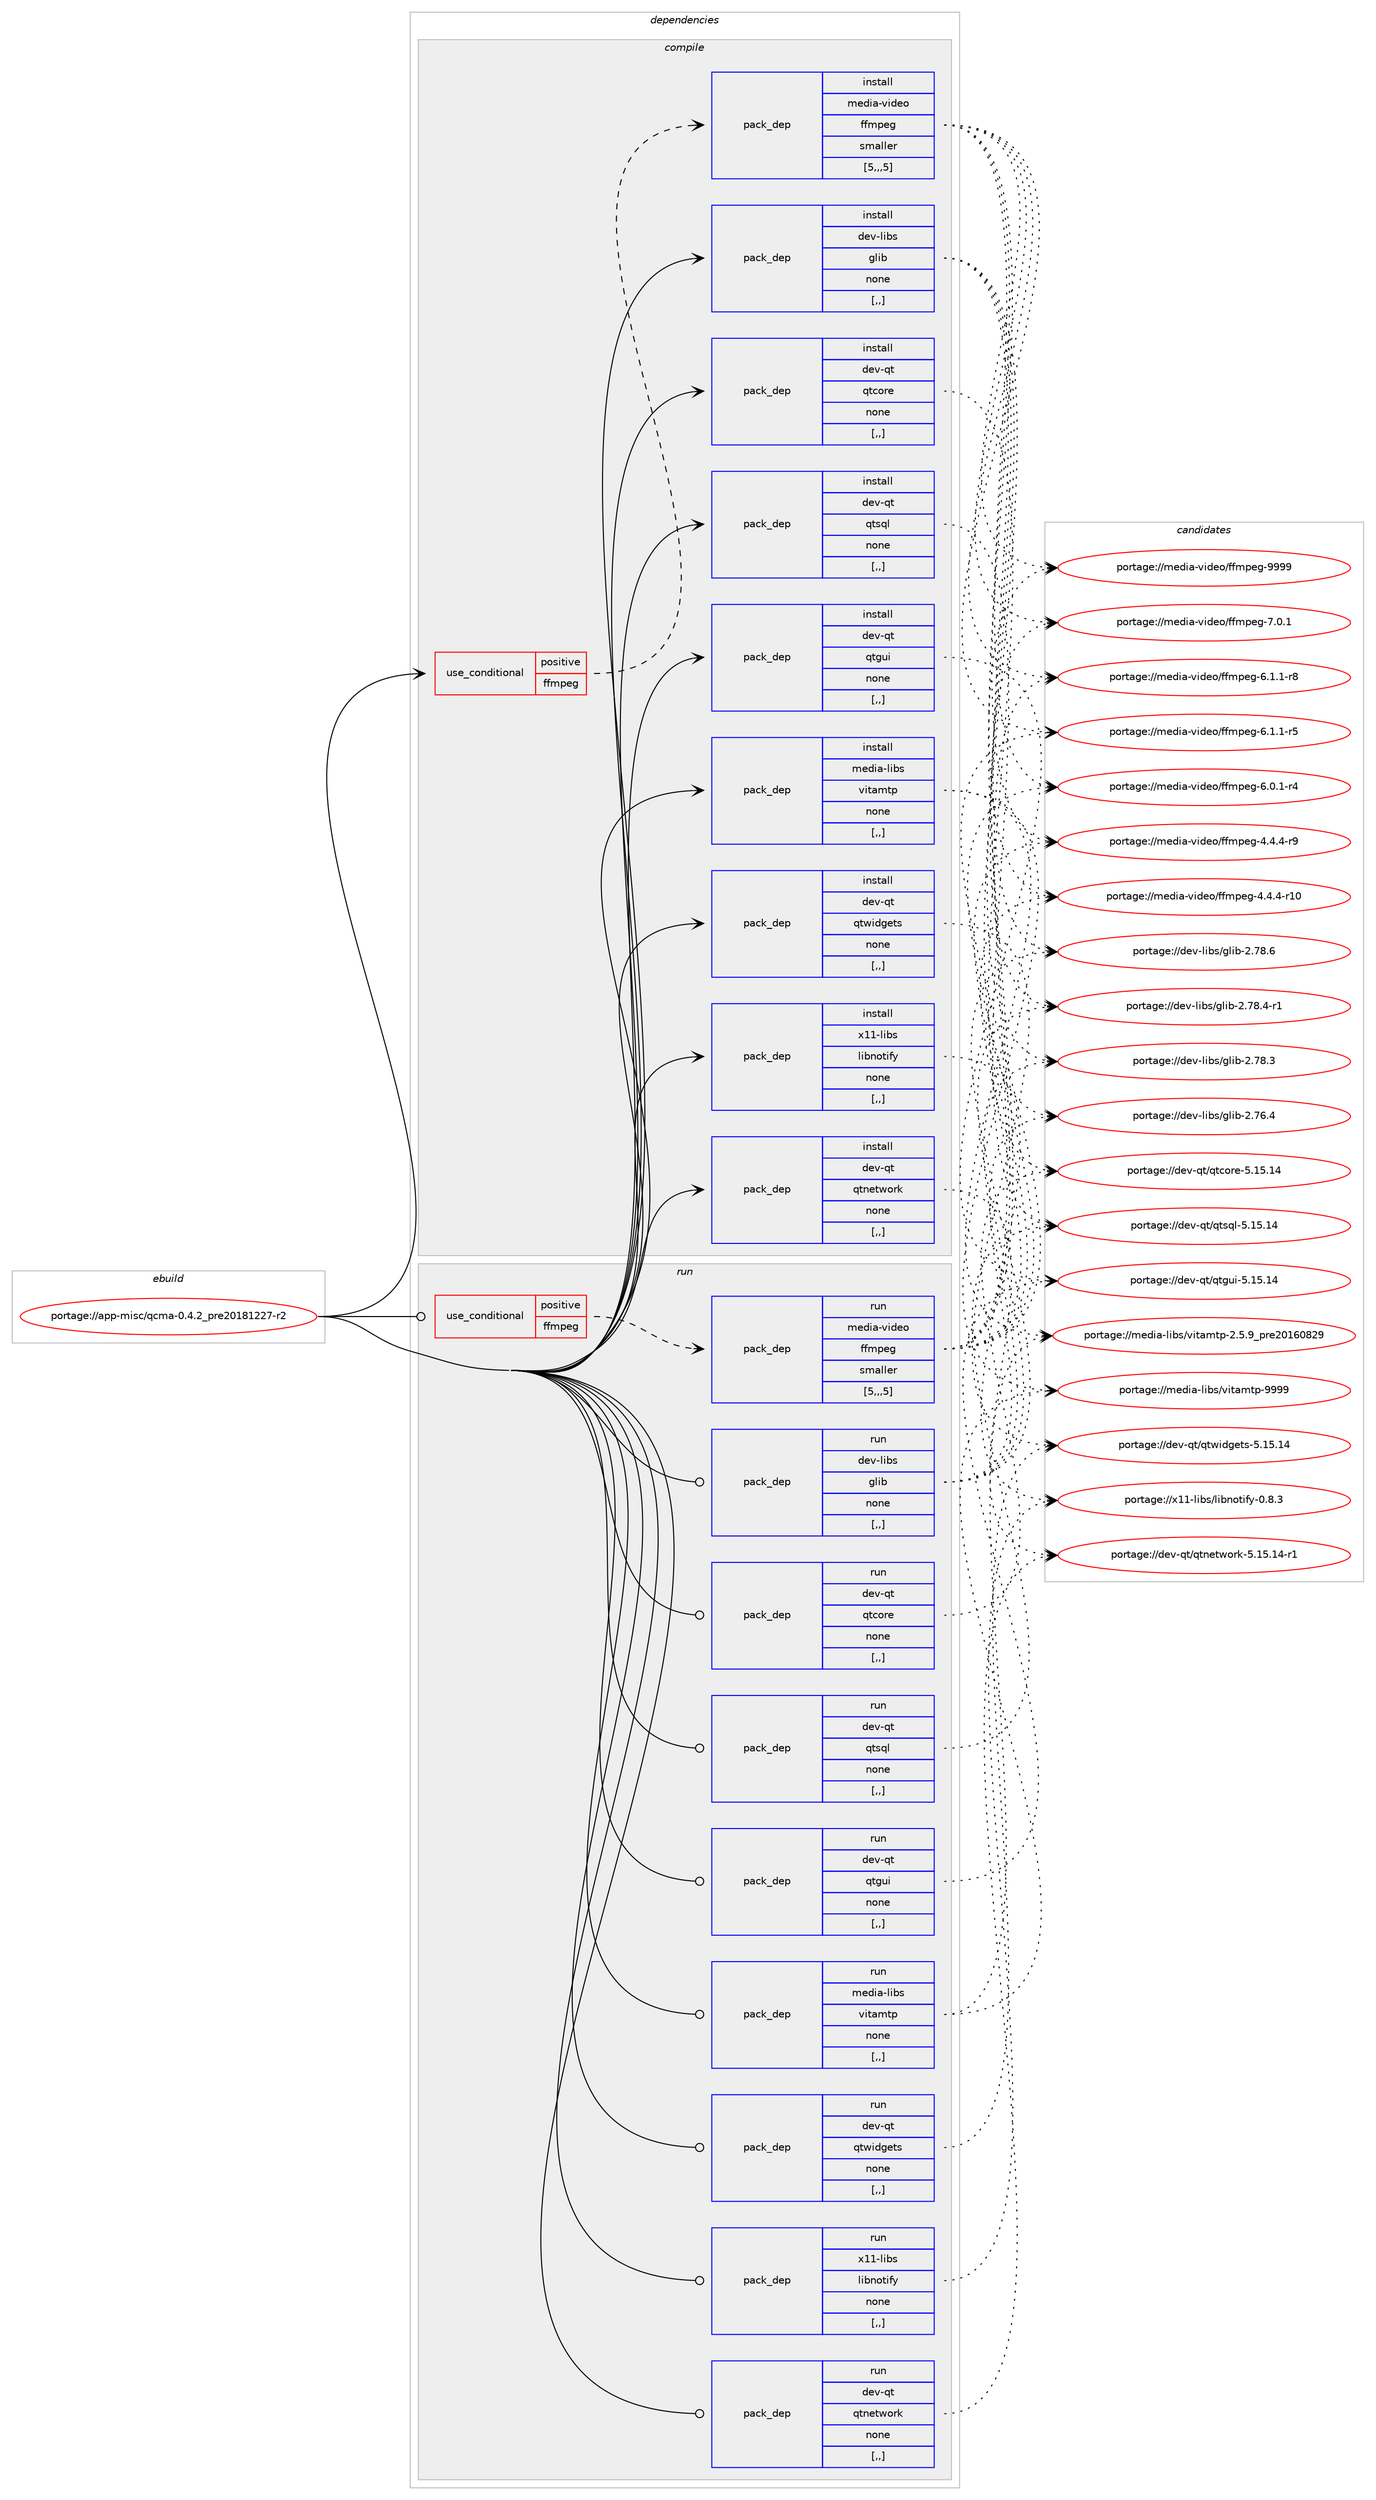 digraph prolog {

# *************
# Graph options
# *************

newrank=true;
concentrate=true;
compound=true;
graph [rankdir=LR,fontname=Helvetica,fontsize=10,ranksep=1.5];#, ranksep=2.5, nodesep=0.2];
edge  [arrowhead=vee];
node  [fontname=Helvetica,fontsize=10];

# **********
# The ebuild
# **********

subgraph cluster_leftcol {
color=gray;
label=<<i>ebuild</i>>;
id [label="portage://app-misc/qcma-0.4.2_pre20181227-r2", color=red, width=4, href="../app-misc/qcma-0.4.2_pre20181227-r2.svg"];
}

# ****************
# The dependencies
# ****************

subgraph cluster_midcol {
color=gray;
label=<<i>dependencies</i>>;
subgraph cluster_compile {
fillcolor="#eeeeee";
style=filled;
label=<<i>compile</i>>;
subgraph cond12588 {
dependency43403 [label=<<TABLE BORDER="0" CELLBORDER="1" CELLSPACING="0" CELLPADDING="4"><TR><TD ROWSPAN="3" CELLPADDING="10">use_conditional</TD></TR><TR><TD>positive</TD></TR><TR><TD>ffmpeg</TD></TR></TABLE>>, shape=none, color=red];
subgraph pack30414 {
dependency43404 [label=<<TABLE BORDER="0" CELLBORDER="1" CELLSPACING="0" CELLPADDING="4" WIDTH="220"><TR><TD ROWSPAN="6" CELLPADDING="30">pack_dep</TD></TR><TR><TD WIDTH="110">install</TD></TR><TR><TD>media-video</TD></TR><TR><TD>ffmpeg</TD></TR><TR><TD>smaller</TD></TR><TR><TD>[5,,,5]</TD></TR></TABLE>>, shape=none, color=blue];
}
dependency43403:e -> dependency43404:w [weight=20,style="dashed",arrowhead="vee"];
}
id:e -> dependency43403:w [weight=20,style="solid",arrowhead="vee"];
subgraph pack30415 {
dependency43405 [label=<<TABLE BORDER="0" CELLBORDER="1" CELLSPACING="0" CELLPADDING="4" WIDTH="220"><TR><TD ROWSPAN="6" CELLPADDING="30">pack_dep</TD></TR><TR><TD WIDTH="110">install</TD></TR><TR><TD>dev-libs</TD></TR><TR><TD>glib</TD></TR><TR><TD>none</TD></TR><TR><TD>[,,]</TD></TR></TABLE>>, shape=none, color=blue];
}
id:e -> dependency43405:w [weight=20,style="solid",arrowhead="vee"];
subgraph pack30416 {
dependency43406 [label=<<TABLE BORDER="0" CELLBORDER="1" CELLSPACING="0" CELLPADDING="4" WIDTH="220"><TR><TD ROWSPAN="6" CELLPADDING="30">pack_dep</TD></TR><TR><TD WIDTH="110">install</TD></TR><TR><TD>dev-qt</TD></TR><TR><TD>qtcore</TD></TR><TR><TD>none</TD></TR><TR><TD>[,,]</TD></TR></TABLE>>, shape=none, color=blue];
}
id:e -> dependency43406:w [weight=20,style="solid",arrowhead="vee"];
subgraph pack30417 {
dependency43407 [label=<<TABLE BORDER="0" CELLBORDER="1" CELLSPACING="0" CELLPADDING="4" WIDTH="220"><TR><TD ROWSPAN="6" CELLPADDING="30">pack_dep</TD></TR><TR><TD WIDTH="110">install</TD></TR><TR><TD>dev-qt</TD></TR><TR><TD>qtgui</TD></TR><TR><TD>none</TD></TR><TR><TD>[,,]</TD></TR></TABLE>>, shape=none, color=blue];
}
id:e -> dependency43407:w [weight=20,style="solid",arrowhead="vee"];
subgraph pack30418 {
dependency43408 [label=<<TABLE BORDER="0" CELLBORDER="1" CELLSPACING="0" CELLPADDING="4" WIDTH="220"><TR><TD ROWSPAN="6" CELLPADDING="30">pack_dep</TD></TR><TR><TD WIDTH="110">install</TD></TR><TR><TD>dev-qt</TD></TR><TR><TD>qtnetwork</TD></TR><TR><TD>none</TD></TR><TR><TD>[,,]</TD></TR></TABLE>>, shape=none, color=blue];
}
id:e -> dependency43408:w [weight=20,style="solid",arrowhead="vee"];
subgraph pack30419 {
dependency43409 [label=<<TABLE BORDER="0" CELLBORDER="1" CELLSPACING="0" CELLPADDING="4" WIDTH="220"><TR><TD ROWSPAN="6" CELLPADDING="30">pack_dep</TD></TR><TR><TD WIDTH="110">install</TD></TR><TR><TD>dev-qt</TD></TR><TR><TD>qtsql</TD></TR><TR><TD>none</TD></TR><TR><TD>[,,]</TD></TR></TABLE>>, shape=none, color=blue];
}
id:e -> dependency43409:w [weight=20,style="solid",arrowhead="vee"];
subgraph pack30420 {
dependency43410 [label=<<TABLE BORDER="0" CELLBORDER="1" CELLSPACING="0" CELLPADDING="4" WIDTH="220"><TR><TD ROWSPAN="6" CELLPADDING="30">pack_dep</TD></TR><TR><TD WIDTH="110">install</TD></TR><TR><TD>dev-qt</TD></TR><TR><TD>qtwidgets</TD></TR><TR><TD>none</TD></TR><TR><TD>[,,]</TD></TR></TABLE>>, shape=none, color=blue];
}
id:e -> dependency43410:w [weight=20,style="solid",arrowhead="vee"];
subgraph pack30421 {
dependency43411 [label=<<TABLE BORDER="0" CELLBORDER="1" CELLSPACING="0" CELLPADDING="4" WIDTH="220"><TR><TD ROWSPAN="6" CELLPADDING="30">pack_dep</TD></TR><TR><TD WIDTH="110">install</TD></TR><TR><TD>media-libs</TD></TR><TR><TD>vitamtp</TD></TR><TR><TD>none</TD></TR><TR><TD>[,,]</TD></TR></TABLE>>, shape=none, color=blue];
}
id:e -> dependency43411:w [weight=20,style="solid",arrowhead="vee"];
subgraph pack30422 {
dependency43412 [label=<<TABLE BORDER="0" CELLBORDER="1" CELLSPACING="0" CELLPADDING="4" WIDTH="220"><TR><TD ROWSPAN="6" CELLPADDING="30">pack_dep</TD></TR><TR><TD WIDTH="110">install</TD></TR><TR><TD>x11-libs</TD></TR><TR><TD>libnotify</TD></TR><TR><TD>none</TD></TR><TR><TD>[,,]</TD></TR></TABLE>>, shape=none, color=blue];
}
id:e -> dependency43412:w [weight=20,style="solid",arrowhead="vee"];
}
subgraph cluster_compileandrun {
fillcolor="#eeeeee";
style=filled;
label=<<i>compile and run</i>>;
}
subgraph cluster_run {
fillcolor="#eeeeee";
style=filled;
label=<<i>run</i>>;
subgraph cond12589 {
dependency43413 [label=<<TABLE BORDER="0" CELLBORDER="1" CELLSPACING="0" CELLPADDING="4"><TR><TD ROWSPAN="3" CELLPADDING="10">use_conditional</TD></TR><TR><TD>positive</TD></TR><TR><TD>ffmpeg</TD></TR></TABLE>>, shape=none, color=red];
subgraph pack30423 {
dependency43414 [label=<<TABLE BORDER="0" CELLBORDER="1" CELLSPACING="0" CELLPADDING="4" WIDTH="220"><TR><TD ROWSPAN="6" CELLPADDING="30">pack_dep</TD></TR><TR><TD WIDTH="110">run</TD></TR><TR><TD>media-video</TD></TR><TR><TD>ffmpeg</TD></TR><TR><TD>smaller</TD></TR><TR><TD>[5,,,5]</TD></TR></TABLE>>, shape=none, color=blue];
}
dependency43413:e -> dependency43414:w [weight=20,style="dashed",arrowhead="vee"];
}
id:e -> dependency43413:w [weight=20,style="solid",arrowhead="odot"];
subgraph pack30424 {
dependency43415 [label=<<TABLE BORDER="0" CELLBORDER="1" CELLSPACING="0" CELLPADDING="4" WIDTH="220"><TR><TD ROWSPAN="6" CELLPADDING="30">pack_dep</TD></TR><TR><TD WIDTH="110">run</TD></TR><TR><TD>dev-libs</TD></TR><TR><TD>glib</TD></TR><TR><TD>none</TD></TR><TR><TD>[,,]</TD></TR></TABLE>>, shape=none, color=blue];
}
id:e -> dependency43415:w [weight=20,style="solid",arrowhead="odot"];
subgraph pack30425 {
dependency43416 [label=<<TABLE BORDER="0" CELLBORDER="1" CELLSPACING="0" CELLPADDING="4" WIDTH="220"><TR><TD ROWSPAN="6" CELLPADDING="30">pack_dep</TD></TR><TR><TD WIDTH="110">run</TD></TR><TR><TD>dev-qt</TD></TR><TR><TD>qtcore</TD></TR><TR><TD>none</TD></TR><TR><TD>[,,]</TD></TR></TABLE>>, shape=none, color=blue];
}
id:e -> dependency43416:w [weight=20,style="solid",arrowhead="odot"];
subgraph pack30426 {
dependency43417 [label=<<TABLE BORDER="0" CELLBORDER="1" CELLSPACING="0" CELLPADDING="4" WIDTH="220"><TR><TD ROWSPAN="6" CELLPADDING="30">pack_dep</TD></TR><TR><TD WIDTH="110">run</TD></TR><TR><TD>dev-qt</TD></TR><TR><TD>qtgui</TD></TR><TR><TD>none</TD></TR><TR><TD>[,,]</TD></TR></TABLE>>, shape=none, color=blue];
}
id:e -> dependency43417:w [weight=20,style="solid",arrowhead="odot"];
subgraph pack30427 {
dependency43418 [label=<<TABLE BORDER="0" CELLBORDER="1" CELLSPACING="0" CELLPADDING="4" WIDTH="220"><TR><TD ROWSPAN="6" CELLPADDING="30">pack_dep</TD></TR><TR><TD WIDTH="110">run</TD></TR><TR><TD>dev-qt</TD></TR><TR><TD>qtnetwork</TD></TR><TR><TD>none</TD></TR><TR><TD>[,,]</TD></TR></TABLE>>, shape=none, color=blue];
}
id:e -> dependency43418:w [weight=20,style="solid",arrowhead="odot"];
subgraph pack30428 {
dependency43419 [label=<<TABLE BORDER="0" CELLBORDER="1" CELLSPACING="0" CELLPADDING="4" WIDTH="220"><TR><TD ROWSPAN="6" CELLPADDING="30">pack_dep</TD></TR><TR><TD WIDTH="110">run</TD></TR><TR><TD>dev-qt</TD></TR><TR><TD>qtsql</TD></TR><TR><TD>none</TD></TR><TR><TD>[,,]</TD></TR></TABLE>>, shape=none, color=blue];
}
id:e -> dependency43419:w [weight=20,style="solid",arrowhead="odot"];
subgraph pack30429 {
dependency43420 [label=<<TABLE BORDER="0" CELLBORDER="1" CELLSPACING="0" CELLPADDING="4" WIDTH="220"><TR><TD ROWSPAN="6" CELLPADDING="30">pack_dep</TD></TR><TR><TD WIDTH="110">run</TD></TR><TR><TD>dev-qt</TD></TR><TR><TD>qtwidgets</TD></TR><TR><TD>none</TD></TR><TR><TD>[,,]</TD></TR></TABLE>>, shape=none, color=blue];
}
id:e -> dependency43420:w [weight=20,style="solid",arrowhead="odot"];
subgraph pack30430 {
dependency43421 [label=<<TABLE BORDER="0" CELLBORDER="1" CELLSPACING="0" CELLPADDING="4" WIDTH="220"><TR><TD ROWSPAN="6" CELLPADDING="30">pack_dep</TD></TR><TR><TD WIDTH="110">run</TD></TR><TR><TD>media-libs</TD></TR><TR><TD>vitamtp</TD></TR><TR><TD>none</TD></TR><TR><TD>[,,]</TD></TR></TABLE>>, shape=none, color=blue];
}
id:e -> dependency43421:w [weight=20,style="solid",arrowhead="odot"];
subgraph pack30431 {
dependency43422 [label=<<TABLE BORDER="0" CELLBORDER="1" CELLSPACING="0" CELLPADDING="4" WIDTH="220"><TR><TD ROWSPAN="6" CELLPADDING="30">pack_dep</TD></TR><TR><TD WIDTH="110">run</TD></TR><TR><TD>x11-libs</TD></TR><TR><TD>libnotify</TD></TR><TR><TD>none</TD></TR><TR><TD>[,,]</TD></TR></TABLE>>, shape=none, color=blue];
}
id:e -> dependency43422:w [weight=20,style="solid",arrowhead="odot"];
}
}

# **************
# The candidates
# **************

subgraph cluster_choices {
rank=same;
color=gray;
label=<<i>candidates</i>>;

subgraph choice30414 {
color=black;
nodesep=1;
choice1091011001059745118105100101111471021021091121011034557575757 [label="portage://media-video/ffmpeg-9999", color=red, width=4,href="../media-video/ffmpeg-9999.svg"];
choice109101100105974511810510010111147102102109112101103455546484649 [label="portage://media-video/ffmpeg-7.0.1", color=red, width=4,href="../media-video/ffmpeg-7.0.1.svg"];
choice1091011001059745118105100101111471021021091121011034554464946494511456 [label="portage://media-video/ffmpeg-6.1.1-r8", color=red, width=4,href="../media-video/ffmpeg-6.1.1-r8.svg"];
choice1091011001059745118105100101111471021021091121011034554464946494511453 [label="portage://media-video/ffmpeg-6.1.1-r5", color=red, width=4,href="../media-video/ffmpeg-6.1.1-r5.svg"];
choice1091011001059745118105100101111471021021091121011034554464846494511452 [label="portage://media-video/ffmpeg-6.0.1-r4", color=red, width=4,href="../media-video/ffmpeg-6.0.1-r4.svg"];
choice1091011001059745118105100101111471021021091121011034552465246524511457 [label="portage://media-video/ffmpeg-4.4.4-r9", color=red, width=4,href="../media-video/ffmpeg-4.4.4-r9.svg"];
choice109101100105974511810510010111147102102109112101103455246524652451144948 [label="portage://media-video/ffmpeg-4.4.4-r10", color=red, width=4,href="../media-video/ffmpeg-4.4.4-r10.svg"];
dependency43404:e -> choice1091011001059745118105100101111471021021091121011034557575757:w [style=dotted,weight="100"];
dependency43404:e -> choice109101100105974511810510010111147102102109112101103455546484649:w [style=dotted,weight="100"];
dependency43404:e -> choice1091011001059745118105100101111471021021091121011034554464946494511456:w [style=dotted,weight="100"];
dependency43404:e -> choice1091011001059745118105100101111471021021091121011034554464946494511453:w [style=dotted,weight="100"];
dependency43404:e -> choice1091011001059745118105100101111471021021091121011034554464846494511452:w [style=dotted,weight="100"];
dependency43404:e -> choice1091011001059745118105100101111471021021091121011034552465246524511457:w [style=dotted,weight="100"];
dependency43404:e -> choice109101100105974511810510010111147102102109112101103455246524652451144948:w [style=dotted,weight="100"];
}
subgraph choice30415 {
color=black;
nodesep=1;
choice1001011184510810598115471031081059845504655564654 [label="portage://dev-libs/glib-2.78.6", color=red, width=4,href="../dev-libs/glib-2.78.6.svg"];
choice10010111845108105981154710310810598455046555646524511449 [label="portage://dev-libs/glib-2.78.4-r1", color=red, width=4,href="../dev-libs/glib-2.78.4-r1.svg"];
choice1001011184510810598115471031081059845504655564651 [label="portage://dev-libs/glib-2.78.3", color=red, width=4,href="../dev-libs/glib-2.78.3.svg"];
choice1001011184510810598115471031081059845504655544652 [label="portage://dev-libs/glib-2.76.4", color=red, width=4,href="../dev-libs/glib-2.76.4.svg"];
dependency43405:e -> choice1001011184510810598115471031081059845504655564654:w [style=dotted,weight="100"];
dependency43405:e -> choice10010111845108105981154710310810598455046555646524511449:w [style=dotted,weight="100"];
dependency43405:e -> choice1001011184510810598115471031081059845504655564651:w [style=dotted,weight="100"];
dependency43405:e -> choice1001011184510810598115471031081059845504655544652:w [style=dotted,weight="100"];
}
subgraph choice30416 {
color=black;
nodesep=1;
choice1001011184511311647113116991111141014553464953464952 [label="portage://dev-qt/qtcore-5.15.14", color=red, width=4,href="../dev-qt/qtcore-5.15.14.svg"];
dependency43406:e -> choice1001011184511311647113116991111141014553464953464952:w [style=dotted,weight="100"];
}
subgraph choice30417 {
color=black;
nodesep=1;
choice10010111845113116471131161031171054553464953464952 [label="portage://dev-qt/qtgui-5.15.14", color=red, width=4,href="../dev-qt/qtgui-5.15.14.svg"];
dependency43407:e -> choice10010111845113116471131161031171054553464953464952:w [style=dotted,weight="100"];
}
subgraph choice30418 {
color=black;
nodesep=1;
choice100101118451131164711311611010111611911111410745534649534649524511449 [label="portage://dev-qt/qtnetwork-5.15.14-r1", color=red, width=4,href="../dev-qt/qtnetwork-5.15.14-r1.svg"];
dependency43408:e -> choice100101118451131164711311611010111611911111410745534649534649524511449:w [style=dotted,weight="100"];
}
subgraph choice30419 {
color=black;
nodesep=1;
choice10010111845113116471131161151131084553464953464952 [label="portage://dev-qt/qtsql-5.15.14", color=red, width=4,href="../dev-qt/qtsql-5.15.14.svg"];
dependency43409:e -> choice10010111845113116471131161151131084553464953464952:w [style=dotted,weight="100"];
}
subgraph choice30420 {
color=black;
nodesep=1;
choice10010111845113116471131161191051001031011161154553464953464952 [label="portage://dev-qt/qtwidgets-5.15.14", color=red, width=4,href="../dev-qt/qtwidgets-5.15.14.svg"];
dependency43410:e -> choice10010111845113116471131161191051001031011161154553464953464952:w [style=dotted,weight="100"];
}
subgraph choice30421 {
color=black;
nodesep=1;
choice10910110010597451081059811547118105116971091161124557575757 [label="portage://media-libs/vitamtp-9999", color=red, width=4,href="../media-libs/vitamtp-9999.svg"];
choice1091011001059745108105981154711810511697109116112455046534657951121141015048495448565057 [label="portage://media-libs/vitamtp-2.5.9_pre20160829", color=red, width=4,href="../media-libs/vitamtp-2.5.9_pre20160829.svg"];
dependency43411:e -> choice10910110010597451081059811547118105116971091161124557575757:w [style=dotted,weight="100"];
dependency43411:e -> choice1091011001059745108105981154711810511697109116112455046534657951121141015048495448565057:w [style=dotted,weight="100"];
}
subgraph choice30422 {
color=black;
nodesep=1;
choice120494945108105981154710810598110111116105102121454846564651 [label="portage://x11-libs/libnotify-0.8.3", color=red, width=4,href="../x11-libs/libnotify-0.8.3.svg"];
dependency43412:e -> choice120494945108105981154710810598110111116105102121454846564651:w [style=dotted,weight="100"];
}
subgraph choice30423 {
color=black;
nodesep=1;
choice1091011001059745118105100101111471021021091121011034557575757 [label="portage://media-video/ffmpeg-9999", color=red, width=4,href="../media-video/ffmpeg-9999.svg"];
choice109101100105974511810510010111147102102109112101103455546484649 [label="portage://media-video/ffmpeg-7.0.1", color=red, width=4,href="../media-video/ffmpeg-7.0.1.svg"];
choice1091011001059745118105100101111471021021091121011034554464946494511456 [label="portage://media-video/ffmpeg-6.1.1-r8", color=red, width=4,href="../media-video/ffmpeg-6.1.1-r8.svg"];
choice1091011001059745118105100101111471021021091121011034554464946494511453 [label="portage://media-video/ffmpeg-6.1.1-r5", color=red, width=4,href="../media-video/ffmpeg-6.1.1-r5.svg"];
choice1091011001059745118105100101111471021021091121011034554464846494511452 [label="portage://media-video/ffmpeg-6.0.1-r4", color=red, width=4,href="../media-video/ffmpeg-6.0.1-r4.svg"];
choice1091011001059745118105100101111471021021091121011034552465246524511457 [label="portage://media-video/ffmpeg-4.4.4-r9", color=red, width=4,href="../media-video/ffmpeg-4.4.4-r9.svg"];
choice109101100105974511810510010111147102102109112101103455246524652451144948 [label="portage://media-video/ffmpeg-4.4.4-r10", color=red, width=4,href="../media-video/ffmpeg-4.4.4-r10.svg"];
dependency43414:e -> choice1091011001059745118105100101111471021021091121011034557575757:w [style=dotted,weight="100"];
dependency43414:e -> choice109101100105974511810510010111147102102109112101103455546484649:w [style=dotted,weight="100"];
dependency43414:e -> choice1091011001059745118105100101111471021021091121011034554464946494511456:w [style=dotted,weight="100"];
dependency43414:e -> choice1091011001059745118105100101111471021021091121011034554464946494511453:w [style=dotted,weight="100"];
dependency43414:e -> choice1091011001059745118105100101111471021021091121011034554464846494511452:w [style=dotted,weight="100"];
dependency43414:e -> choice1091011001059745118105100101111471021021091121011034552465246524511457:w [style=dotted,weight="100"];
dependency43414:e -> choice109101100105974511810510010111147102102109112101103455246524652451144948:w [style=dotted,weight="100"];
}
subgraph choice30424 {
color=black;
nodesep=1;
choice1001011184510810598115471031081059845504655564654 [label="portage://dev-libs/glib-2.78.6", color=red, width=4,href="../dev-libs/glib-2.78.6.svg"];
choice10010111845108105981154710310810598455046555646524511449 [label="portage://dev-libs/glib-2.78.4-r1", color=red, width=4,href="../dev-libs/glib-2.78.4-r1.svg"];
choice1001011184510810598115471031081059845504655564651 [label="portage://dev-libs/glib-2.78.3", color=red, width=4,href="../dev-libs/glib-2.78.3.svg"];
choice1001011184510810598115471031081059845504655544652 [label="portage://dev-libs/glib-2.76.4", color=red, width=4,href="../dev-libs/glib-2.76.4.svg"];
dependency43415:e -> choice1001011184510810598115471031081059845504655564654:w [style=dotted,weight="100"];
dependency43415:e -> choice10010111845108105981154710310810598455046555646524511449:w [style=dotted,weight="100"];
dependency43415:e -> choice1001011184510810598115471031081059845504655564651:w [style=dotted,weight="100"];
dependency43415:e -> choice1001011184510810598115471031081059845504655544652:w [style=dotted,weight="100"];
}
subgraph choice30425 {
color=black;
nodesep=1;
choice1001011184511311647113116991111141014553464953464952 [label="portage://dev-qt/qtcore-5.15.14", color=red, width=4,href="../dev-qt/qtcore-5.15.14.svg"];
dependency43416:e -> choice1001011184511311647113116991111141014553464953464952:w [style=dotted,weight="100"];
}
subgraph choice30426 {
color=black;
nodesep=1;
choice10010111845113116471131161031171054553464953464952 [label="portage://dev-qt/qtgui-5.15.14", color=red, width=4,href="../dev-qt/qtgui-5.15.14.svg"];
dependency43417:e -> choice10010111845113116471131161031171054553464953464952:w [style=dotted,weight="100"];
}
subgraph choice30427 {
color=black;
nodesep=1;
choice100101118451131164711311611010111611911111410745534649534649524511449 [label="portage://dev-qt/qtnetwork-5.15.14-r1", color=red, width=4,href="../dev-qt/qtnetwork-5.15.14-r1.svg"];
dependency43418:e -> choice100101118451131164711311611010111611911111410745534649534649524511449:w [style=dotted,weight="100"];
}
subgraph choice30428 {
color=black;
nodesep=1;
choice10010111845113116471131161151131084553464953464952 [label="portage://dev-qt/qtsql-5.15.14", color=red, width=4,href="../dev-qt/qtsql-5.15.14.svg"];
dependency43419:e -> choice10010111845113116471131161151131084553464953464952:w [style=dotted,weight="100"];
}
subgraph choice30429 {
color=black;
nodesep=1;
choice10010111845113116471131161191051001031011161154553464953464952 [label="portage://dev-qt/qtwidgets-5.15.14", color=red, width=4,href="../dev-qt/qtwidgets-5.15.14.svg"];
dependency43420:e -> choice10010111845113116471131161191051001031011161154553464953464952:w [style=dotted,weight="100"];
}
subgraph choice30430 {
color=black;
nodesep=1;
choice10910110010597451081059811547118105116971091161124557575757 [label="portage://media-libs/vitamtp-9999", color=red, width=4,href="../media-libs/vitamtp-9999.svg"];
choice1091011001059745108105981154711810511697109116112455046534657951121141015048495448565057 [label="portage://media-libs/vitamtp-2.5.9_pre20160829", color=red, width=4,href="../media-libs/vitamtp-2.5.9_pre20160829.svg"];
dependency43421:e -> choice10910110010597451081059811547118105116971091161124557575757:w [style=dotted,weight="100"];
dependency43421:e -> choice1091011001059745108105981154711810511697109116112455046534657951121141015048495448565057:w [style=dotted,weight="100"];
}
subgraph choice30431 {
color=black;
nodesep=1;
choice120494945108105981154710810598110111116105102121454846564651 [label="portage://x11-libs/libnotify-0.8.3", color=red, width=4,href="../x11-libs/libnotify-0.8.3.svg"];
dependency43422:e -> choice120494945108105981154710810598110111116105102121454846564651:w [style=dotted,weight="100"];
}
}

}
